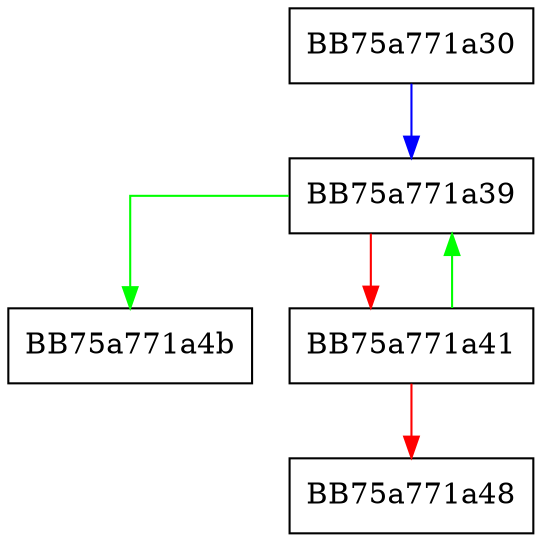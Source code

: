 digraph CompareRedirectEntries {
  node [shape="box"];
  graph [splines=ortho];
  BB75a771a30 -> BB75a771a39 [color="blue"];
  BB75a771a39 -> BB75a771a4b [color="green"];
  BB75a771a39 -> BB75a771a41 [color="red"];
  BB75a771a41 -> BB75a771a39 [color="green"];
  BB75a771a41 -> BB75a771a48 [color="red"];
}